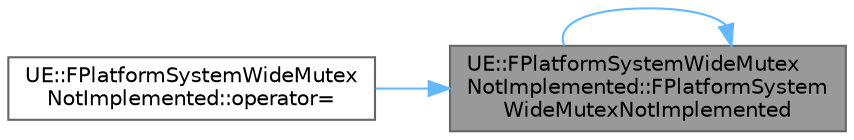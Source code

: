 digraph "UE::FPlatformSystemWideMutexNotImplemented::FPlatformSystemWideMutexNotImplemented"
{
 // INTERACTIVE_SVG=YES
 // LATEX_PDF_SIZE
  bgcolor="transparent";
  edge [fontname=Helvetica,fontsize=10,labelfontname=Helvetica,labelfontsize=10];
  node [fontname=Helvetica,fontsize=10,shape=box,height=0.2,width=0.4];
  rankdir="RL";
  Node1 [id="Node000001",label="UE::FPlatformSystemWideMutex\lNotImplemented::FPlatformSystem\lWideMutexNotImplemented",height=0.2,width=0.4,color="gray40", fillcolor="grey60", style="filled", fontcolor="black",tooltip=" "];
  Node1 -> Node1 [id="edge1_Node000001_Node000001",dir="back",color="steelblue1",style="solid",tooltip=" "];
  Node1 -> Node2 [id="edge2_Node000001_Node000002",dir="back",color="steelblue1",style="solid",tooltip=" "];
  Node2 [id="Node000002",label="UE::FPlatformSystemWideMutex\lNotImplemented::operator=",height=0.2,width=0.4,color="grey40", fillcolor="white", style="filled",URL="$d7/dc9/classUE_1_1FPlatformSystemWideMutexNotImplemented.html#a678110fee42e289282a3a491ff3bd574",tooltip=" "];
}
